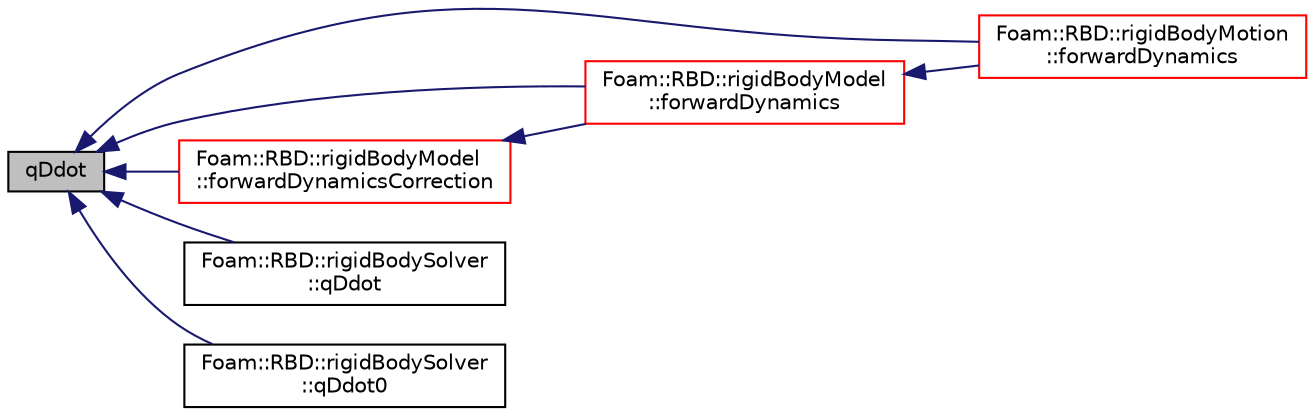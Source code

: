 digraph "qDdot"
{
  bgcolor="transparent";
  edge [fontname="Helvetica",fontsize="10",labelfontname="Helvetica",labelfontsize="10"];
  node [fontname="Helvetica",fontsize="10",shape=record];
  rankdir="LR";
  Node1 [label="qDdot",height=0.2,width=0.4,color="black", fillcolor="grey75", style="filled", fontcolor="black"];
  Node1 -> Node2 [dir="back",color="midnightblue",fontsize="10",style="solid",fontname="Helvetica"];
  Node2 [label="Foam::RBD::rigidBodyMotion\l::forwardDynamics",height=0.2,width=0.4,color="red",URL="$a02271.html#aa430870a340cbde0c31830659909d7ef",tooltip="Calculate and optionally relax the joint acceleration qDdot from. "];
  Node1 -> Node3 [dir="back",color="midnightblue",fontsize="10",style="solid",fontname="Helvetica"];
  Node3 [label="Foam::RBD::rigidBodyModel\l::forwardDynamics",height=0.2,width=0.4,color="red",URL="$a02269.html#aa430870a340cbde0c31830659909d7ef",tooltip="Calculate the joint acceleration qDdot from the joint state q,. "];
  Node3 -> Node2 [dir="back",color="midnightblue",fontsize="10",style="solid",fontname="Helvetica"];
  Node1 -> Node4 [dir="back",color="midnightblue",fontsize="10",style="solid",fontname="Helvetica"];
  Node4 [label="Foam::RBD::rigidBodyModel\l::forwardDynamicsCorrection",height=0.2,width=0.4,color="red",URL="$a02269.html#a7edc77890a4c9f3cf0685dd9f5fa8ca3",tooltip="Correct the velocity and acceleration of the bodies in the model. "];
  Node4 -> Node3 [dir="back",color="midnightblue",fontsize="10",style="solid",fontname="Helvetica"];
  Node1 -> Node5 [dir="back",color="midnightblue",fontsize="10",style="solid",fontname="Helvetica"];
  Node5 [label="Foam::RBD::rigidBodySolver\l::qDdot",height=0.2,width=0.4,color="black",URL="$a02272.html#addb3e7db93fd57959705f06efdd301aa",tooltip="Return the current joint acceleration. "];
  Node1 -> Node6 [dir="back",color="midnightblue",fontsize="10",style="solid",fontname="Helvetica"];
  Node6 [label="Foam::RBD::rigidBodySolver\l::qDdot0",height=0.2,width=0.4,color="black",URL="$a02272.html#a3e8fae02bda735867b57204f9e356d61",tooltip="Return the current joint acceleration. "];
}
